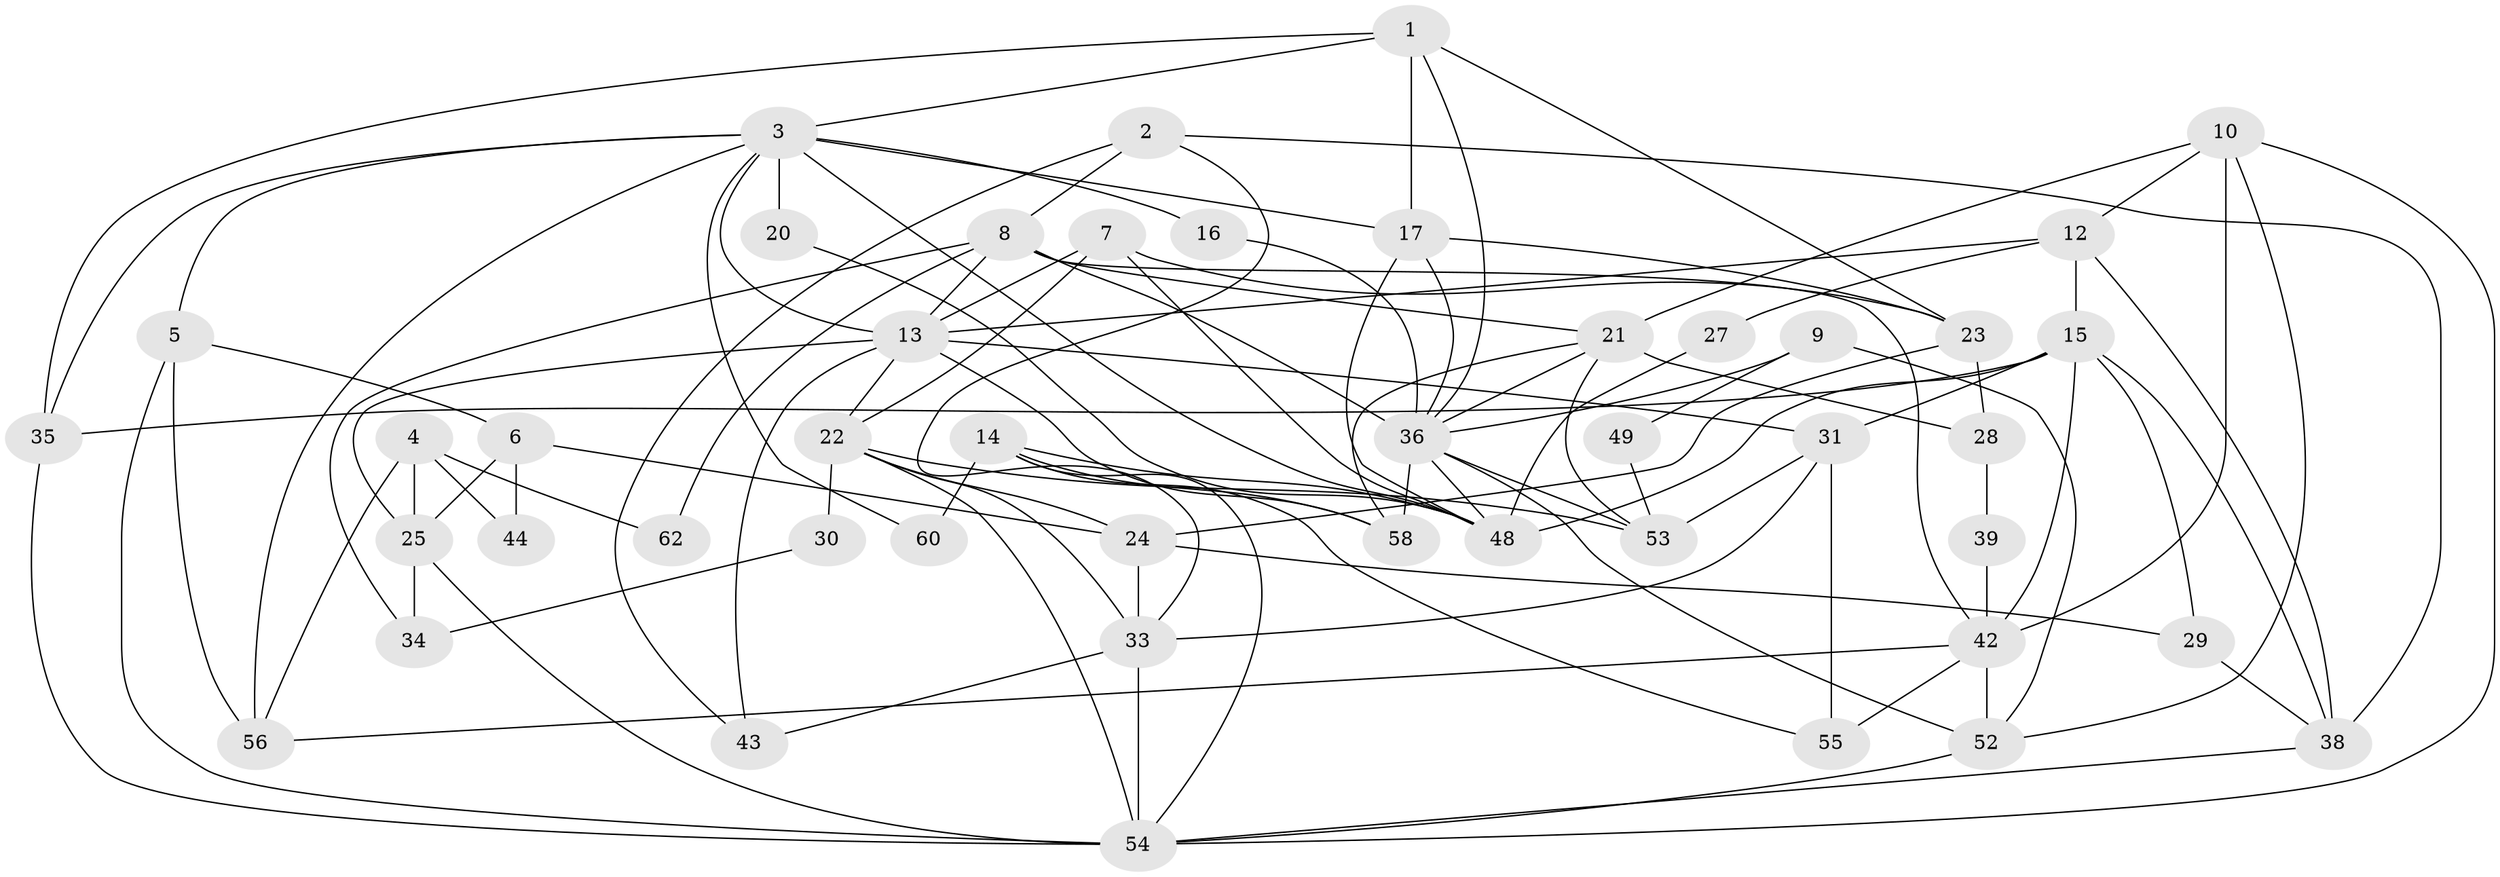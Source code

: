 // original degree distribution, {5: 0.1791044776119403, 4: 0.23880597014925373, 7: 0.07462686567164178, 3: 0.2537313432835821, 2: 0.16417910447761194, 6: 0.08955223880597014}
// Generated by graph-tools (version 1.1) at 2025/11/02/27/25 16:11:23]
// undirected, 46 vertices, 107 edges
graph export_dot {
graph [start="1"]
  node [color=gray90,style=filled];
  1;
  2 [super="+65"];
  3 [super="+18"];
  4;
  5 [super="+19"];
  6;
  7 [super="+11"];
  8 [super="+32"];
  9;
  10 [super="+51"];
  12;
  13 [super="+37"];
  14 [super="+40"];
  15 [super="+64"];
  16;
  17;
  20;
  21 [super="+41"];
  22 [super="+61"];
  23 [super="+47"];
  24 [super="+26"];
  25 [super="+63"];
  27;
  28;
  29;
  30;
  31;
  33 [super="+46"];
  34;
  35;
  36 [super="+45"];
  38 [super="+66"];
  39;
  42 [super="+50"];
  43;
  44;
  48 [super="+59"];
  49;
  52;
  53 [super="+67"];
  54 [super="+57"];
  55;
  56;
  58;
  60;
  62;
  1 -- 35;
  1 -- 17;
  1 -- 23;
  1 -- 3;
  1 -- 36;
  2 -- 43;
  2 -- 33;
  2 -- 38;
  2 -- 8;
  3 -- 13;
  3 -- 17;
  3 -- 16;
  3 -- 20 [weight=2];
  3 -- 35;
  3 -- 56;
  3 -- 48;
  3 -- 5;
  3 -- 60;
  4 -- 25 [weight=2];
  4 -- 44;
  4 -- 56;
  4 -- 62;
  5 -- 54;
  5 -- 56;
  5 -- 6;
  6 -- 44;
  6 -- 25;
  6 -- 24;
  7 -- 22;
  7 -- 48;
  7 -- 23;
  7 -- 13;
  8 -- 21;
  8 -- 62;
  8 -- 13;
  8 -- 42;
  8 -- 34;
  8 -- 36;
  9 -- 52;
  9 -- 49;
  9 -- 36;
  10 -- 42;
  10 -- 21;
  10 -- 12;
  10 -- 52;
  10 -- 54;
  12 -- 15;
  12 -- 13;
  12 -- 27;
  12 -- 38;
  13 -- 25 [weight=2];
  13 -- 31;
  13 -- 58;
  13 -- 43;
  13 -- 22;
  14 -- 55;
  14 -- 48;
  14 -- 58;
  14 -- 60;
  14 -- 54;
  15 -- 29;
  15 -- 48;
  15 -- 35;
  15 -- 38 [weight=2];
  15 -- 42;
  15 -- 31;
  16 -- 36;
  17 -- 48;
  17 -- 23;
  17 -- 36;
  20 -- 48;
  21 -- 36;
  21 -- 53;
  21 -- 58;
  21 -- 28;
  22 -- 54;
  22 -- 30;
  22 -- 33;
  22 -- 53;
  22 -- 24;
  23 -- 24;
  23 -- 28;
  24 -- 29;
  24 -- 33;
  25 -- 34;
  25 -- 54;
  27 -- 48;
  28 -- 39;
  29 -- 38;
  30 -- 34;
  31 -- 55;
  31 -- 33;
  31 -- 53;
  33 -- 43;
  33 -- 54;
  35 -- 54;
  36 -- 58;
  36 -- 48;
  36 -- 53 [weight=2];
  36 -- 52;
  38 -- 54;
  39 -- 42 [weight=2];
  42 -- 55;
  42 -- 56;
  42 -- 52;
  49 -- 53;
  52 -- 54;
}
